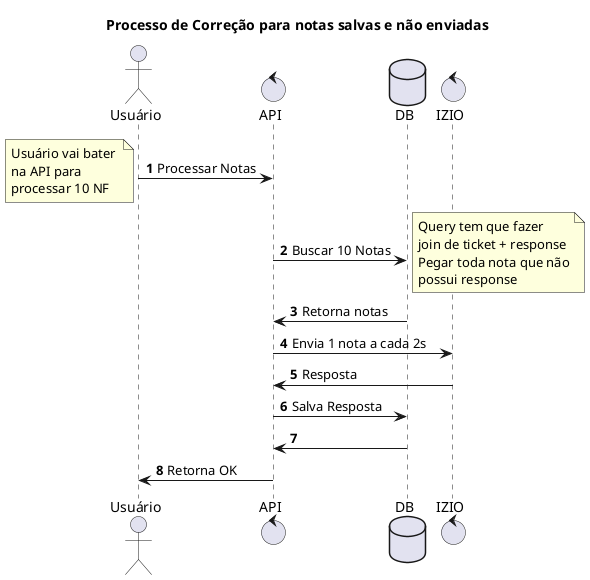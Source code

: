@startuml

title "Processo de Correção para notas salvas e não enviadas"

actor Usuário
control API
database DB
control IZIO

autonumber
Usuário -> API: Processar Notas
note left
Usuário vai bater 
na API para 
processar 10 NF
endnote
API -> DB: Buscar 10 Notas
note right
Query tem que fazer
join de ticket + response
Pegar toda nota que não
possui response
endnote
DB -> API: Retorna notas
API -> IZIO: Envia 1 nota a cada 2s
IZIO -> API: Resposta
API -> DB: Salva Resposta
DB -> API
API -> Usuário: Retorna OK

@enduml